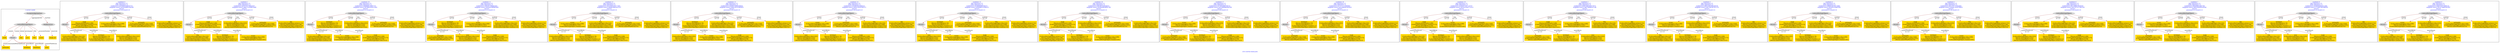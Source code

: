 digraph n0 {
fontcolor="blue"
remincross="true"
label="s24-s-norton-simon.json"
subgraph cluster_0 {
label="1-correct model"
n2[style="filled",color="white",fillcolor="lightgray",label="CulturalHeritageObject1"];
n3[shape="plaintext",style="filled",fillcolor="gold",label="made"];
n4[style="filled",color="white",fillcolor="lightgray",label="Person1"];
n5[shape="plaintext",style="filled",fillcolor="gold",label="dim"];
n6[shape="plaintext",style="filled",fillcolor="gold",label="prov"];
n7[shape="plaintext",style="filled",fillcolor="gold",label="title"];
n8[shape="plaintext",style="filled",fillcolor="gold",label="access"];
n9[shape="plaintext",style="filled",fillcolor="gold",label="nationality"];
n10[shape="plaintext",style="filled",fillcolor="gold",label="birthDate"];
n11[shape="plaintext",style="filled",fillcolor="gold",label="deathDate"];
n12[shape="plaintext",style="filled",fillcolor="gold",label="artist"];
n13[style="filled",color="white",fillcolor="lightgray",label="EuropeanaAggregation1"];
n14[style="filled",color="white",fillcolor="lightgray",label="WebResource1"];
n15[shape="plaintext",style="filled",fillcolor="gold",label="image_url"];
}
subgraph cluster_1 {
label="candidate 0\nlink coherence:1.0\nnode coherence:1.0\nconfidence:0.41976820246050733\nmapping score:0.5923036865344549\ncost:8.0\n-precision:0.38-recall:0.23"
n17[style="filled",color="white",fillcolor="lightgray",label="CulturalHeritageObject1"];
n18[style="filled",color="white",fillcolor="lightgray",label="Person1"];
n19[shape="plaintext",style="filled",fillcolor="gold",label="made\n[Person,dateOfDeath,0.496]\n[CulturalHeritageObject,created,0.273]\n[Person,dateOfBirth,0.218]\n[CulturalHeritageObject,title,0.013]"];
n20[shape="plaintext",style="filled",fillcolor="gold",label="title\n[CulturalHeritageObject,title,0.92]\n[Person,nameOfThePerson,0.066]\n[CulturalHeritageObject,extent,0.013]\n[CulturalHeritageObject,medium,0.0]"];
n21[shape="plaintext",style="filled",fillcolor="gold",label="access\n[CulturalHeritageObject,title,0.998]\n[Person,dateOfBirth,0.001]\n[CulturalHeritageObject,created,0.001]"];
n22[shape="plaintext",style="filled",fillcolor="gold",label="nationality\n[CulturalHeritageObject,title,0.949]\n[CulturalHeritageObject,medium,0.051]\n[Person,nameOfThePerson,0.0]"];
n23[shape="plaintext",style="filled",fillcolor="gold",label="dim\n[CulturalHeritageObject,extent,0.751]\n[Person,nameOfThePerson,0.248]\n[CulturalHeritageObject,medium,0.0]\n[CulturalHeritageObject,title,0.0]"];
n24[shape="plaintext",style="filled",fillcolor="gold",label="birthDate\n[Person,dateOfDeath,0.78]\n[Person,dateOfBirth,0.11]\n[CulturalHeritageObject,created,0.11]\n[CulturalHeritageObject,extent,0.0]"];
n25[shape="plaintext",style="filled",fillcolor="gold",label="prov\n[CulturalHeritageObject,title,0.933]\n[Person,dateOfDeath,0.032]\n[Person,dateOfBirth,0.018]\n[Person,nameOfThePerson,0.016]"];
}
subgraph cluster_2 {
label="candidate 1\nlink coherence:1.0\nnode coherence:1.0\nconfidence:0.4079735739041657\nmapping score:0.5883721436823409\ncost:8.0\n-precision:0.38-recall:0.23"
n27[style="filled",color="white",fillcolor="lightgray",label="CulturalHeritageObject1"];
n28[style="filled",color="white",fillcolor="lightgray",label="Person1"];
n29[shape="plaintext",style="filled",fillcolor="gold",label="made\n[Person,dateOfDeath,0.496]\n[CulturalHeritageObject,created,0.273]\n[Person,dateOfBirth,0.218]\n[CulturalHeritageObject,title,0.013]"];
n30[shape="plaintext",style="filled",fillcolor="gold",label="title\n[CulturalHeritageObject,title,0.92]\n[Person,nameOfThePerson,0.066]\n[CulturalHeritageObject,extent,0.013]\n[CulturalHeritageObject,medium,0.0]"];
n31[shape="plaintext",style="filled",fillcolor="gold",label="prov\n[CulturalHeritageObject,title,0.933]\n[Person,dateOfDeath,0.032]\n[Person,dateOfBirth,0.018]\n[Person,nameOfThePerson,0.016]"];
n32[shape="plaintext",style="filled",fillcolor="gold",label="nationality\n[CulturalHeritageObject,title,0.949]\n[CulturalHeritageObject,medium,0.051]\n[Person,nameOfThePerson,0.0]"];
n33[shape="plaintext",style="filled",fillcolor="gold",label="dim\n[CulturalHeritageObject,extent,0.751]\n[Person,nameOfThePerson,0.248]\n[CulturalHeritageObject,medium,0.0]\n[CulturalHeritageObject,title,0.0]"];
n34[shape="plaintext",style="filled",fillcolor="gold",label="birthDate\n[Person,dateOfDeath,0.78]\n[Person,dateOfBirth,0.11]\n[CulturalHeritageObject,created,0.11]\n[CulturalHeritageObject,extent,0.0]"];
n35[shape="plaintext",style="filled",fillcolor="gold",label="access\n[CulturalHeritageObject,title,0.998]\n[Person,dateOfBirth,0.001]\n[CulturalHeritageObject,created,0.001]"];
}
subgraph cluster_3 {
label="candidate 10\nlink coherence:1.0\nnode coherence:1.0\nconfidence:0.3440649118997752\nmapping score:0.5670692563475441\ncost:8.0\n-precision:0.25-recall:0.15"
n37[style="filled",color="white",fillcolor="lightgray",label="CulturalHeritageObject1"];
n38[style="filled",color="white",fillcolor="lightgray",label="Person1"];
n39[shape="plaintext",style="filled",fillcolor="gold",label="birthDate\n[Person,dateOfDeath,0.78]\n[Person,dateOfBirth,0.11]\n[CulturalHeritageObject,created,0.11]\n[CulturalHeritageObject,extent,0.0]"];
n40[shape="plaintext",style="filled",fillcolor="gold",label="title\n[CulturalHeritageObject,title,0.92]\n[Person,nameOfThePerson,0.066]\n[CulturalHeritageObject,extent,0.013]\n[CulturalHeritageObject,medium,0.0]"];
n41[shape="plaintext",style="filled",fillcolor="gold",label="prov\n[CulturalHeritageObject,title,0.933]\n[Person,dateOfDeath,0.032]\n[Person,dateOfBirth,0.018]\n[Person,nameOfThePerson,0.016]"];
n42[shape="plaintext",style="filled",fillcolor="gold",label="nationality\n[CulturalHeritageObject,title,0.949]\n[CulturalHeritageObject,medium,0.051]\n[Person,nameOfThePerson,0.0]"];
n43[shape="plaintext",style="filled",fillcolor="gold",label="dim\n[CulturalHeritageObject,extent,0.751]\n[Person,nameOfThePerson,0.248]\n[CulturalHeritageObject,medium,0.0]\n[CulturalHeritageObject,title,0.0]"];
n44[shape="plaintext",style="filled",fillcolor="gold",label="access\n[CulturalHeritageObject,title,0.998]\n[Person,dateOfBirth,0.001]\n[CulturalHeritageObject,created,0.001]"];
n45[shape="plaintext",style="filled",fillcolor="gold",label="made\n[Person,dateOfDeath,0.496]\n[CulturalHeritageObject,created,0.273]\n[Person,dateOfBirth,0.218]\n[CulturalHeritageObject,title,0.013]"];
}
subgraph cluster_4 {
label="candidate 11\nlink coherence:1.0\nnode coherence:1.0\nconfidence:0.3391657398463403\nmapping score:0.5654361989963992\ncost:8.0\n-precision:0.25-recall:0.15"
n47[style="filled",color="white",fillcolor="lightgray",label="CulturalHeritageObject1"];
n48[style="filled",color="white",fillcolor="lightgray",label="Person1"];
n49[shape="plaintext",style="filled",fillcolor="gold",label="birthDate\n[Person,dateOfDeath,0.78]\n[Person,dateOfBirth,0.11]\n[CulturalHeritageObject,created,0.11]\n[CulturalHeritageObject,extent,0.0]"];
n50[shape="plaintext",style="filled",fillcolor="gold",label="nationality\n[CulturalHeritageObject,title,0.949]\n[CulturalHeritageObject,medium,0.051]\n[Person,nameOfThePerson,0.0]"];
n51[shape="plaintext",style="filled",fillcolor="gold",label="access\n[CulturalHeritageObject,title,0.998]\n[Person,dateOfBirth,0.001]\n[CulturalHeritageObject,created,0.001]"];
n52[shape="plaintext",style="filled",fillcolor="gold",label="title\n[CulturalHeritageObject,title,0.92]\n[Person,nameOfThePerson,0.066]\n[CulturalHeritageObject,extent,0.013]\n[CulturalHeritageObject,medium,0.0]"];
n53[shape="plaintext",style="filled",fillcolor="gold",label="dim\n[CulturalHeritageObject,extent,0.751]\n[Person,nameOfThePerson,0.248]\n[CulturalHeritageObject,medium,0.0]\n[CulturalHeritageObject,title,0.0]"];
n54[shape="plaintext",style="filled",fillcolor="gold",label="prov\n[CulturalHeritageObject,title,0.933]\n[Person,dateOfDeath,0.032]\n[Person,dateOfBirth,0.018]\n[Person,nameOfThePerson,0.016]"];
n55[shape="plaintext",style="filled",fillcolor="gold",label="made\n[Person,dateOfDeath,0.496]\n[CulturalHeritageObject,created,0.273]\n[Person,dateOfBirth,0.218]\n[CulturalHeritageObject,title,0.013]"];
}
subgraph cluster_5 {
label="candidate 12\nlink coherence:1.0\nnode coherence:1.0\nconfidence:0.33510303559277493\nmapping score:0.5640819642452107\ncost:8.0\n-precision:0.5-recall:0.31"
n57[style="filled",color="white",fillcolor="lightgray",label="CulturalHeritageObject1"];
n58[style="filled",color="white",fillcolor="lightgray",label="Person1"];
n59[shape="plaintext",style="filled",fillcolor="gold",label="access\n[CulturalHeritageObject,title,0.998]\n[Person,dateOfBirth,0.001]\n[CulturalHeritageObject,created,0.001]"];
n60[shape="plaintext",style="filled",fillcolor="gold",label="prov\n[CulturalHeritageObject,title,0.933]\n[Person,dateOfDeath,0.032]\n[Person,dateOfBirth,0.018]\n[Person,nameOfThePerson,0.016]"];
n61[shape="plaintext",style="filled",fillcolor="gold",label="title\n[CulturalHeritageObject,title,0.92]\n[Person,nameOfThePerson,0.066]\n[CulturalHeritageObject,extent,0.013]\n[CulturalHeritageObject,medium,0.0]"];
n62[shape="plaintext",style="filled",fillcolor="gold",label="nationality\n[CulturalHeritageObject,title,0.949]\n[CulturalHeritageObject,medium,0.051]\n[Person,nameOfThePerson,0.0]"];
n63[shape="plaintext",style="filled",fillcolor="gold",label="dim\n[CulturalHeritageObject,extent,0.751]\n[Person,nameOfThePerson,0.248]\n[CulturalHeritageObject,medium,0.0]\n[CulturalHeritageObject,title,0.0]"];
n64[shape="plaintext",style="filled",fillcolor="gold",label="birthDate\n[Person,dateOfDeath,0.78]\n[Person,dateOfBirth,0.11]\n[CulturalHeritageObject,created,0.11]\n[CulturalHeritageObject,extent,0.0]"];
n65[shape="plaintext",style="filled",fillcolor="gold",label="made\n[Person,dateOfDeath,0.496]\n[CulturalHeritageObject,created,0.273]\n[Person,dateOfBirth,0.218]\n[CulturalHeritageObject,title,0.013]"];
}
subgraph cluster_6 {
label="candidate 13\nlink coherence:1.0\nnode coherence:1.0\nconfidence:0.33509273990289834\nmapping score:0.5640785323485852\ncost:8.0\n-precision:0.38-recall:0.23"
n67[style="filled",color="white",fillcolor="lightgray",label="CulturalHeritageObject1"];
n68[style="filled",color="white",fillcolor="lightgray",label="Person1"];
n69[shape="plaintext",style="filled",fillcolor="gold",label="birthDate\n[Person,dateOfDeath,0.78]\n[Person,dateOfBirth,0.11]\n[CulturalHeritageObject,created,0.11]\n[CulturalHeritageObject,extent,0.0]"];
n70[shape="plaintext",style="filled",fillcolor="gold",label="prov\n[CulturalHeritageObject,title,0.933]\n[Person,dateOfDeath,0.032]\n[Person,dateOfBirth,0.018]\n[Person,nameOfThePerson,0.016]"];
n71[shape="plaintext",style="filled",fillcolor="gold",label="title\n[CulturalHeritageObject,title,0.92]\n[Person,nameOfThePerson,0.066]\n[CulturalHeritageObject,extent,0.013]\n[CulturalHeritageObject,medium,0.0]"];
n72[shape="plaintext",style="filled",fillcolor="gold",label="nationality\n[CulturalHeritageObject,title,0.949]\n[CulturalHeritageObject,medium,0.051]\n[Person,nameOfThePerson,0.0]"];
n73[shape="plaintext",style="filled",fillcolor="gold",label="dim\n[CulturalHeritageObject,extent,0.751]\n[Person,nameOfThePerson,0.248]\n[CulturalHeritageObject,medium,0.0]\n[CulturalHeritageObject,title,0.0]"];
n74[shape="plaintext",style="filled",fillcolor="gold",label="access\n[CulturalHeritageObject,title,0.998]\n[Person,dateOfBirth,0.001]\n[CulturalHeritageObject,created,0.001]"];
n75[shape="plaintext",style="filled",fillcolor="gold",label="made\n[Person,dateOfDeath,0.496]\n[CulturalHeritageObject,created,0.273]\n[Person,dateOfBirth,0.218]\n[CulturalHeritageObject,title,0.013]"];
}
subgraph cluster_7 {
label="candidate 14\nlink coherence:1.0\nnode coherence:1.0\nconfidence:0.3318933055668141\nmapping score:0.5630120542365571\ncost:8.0\n-precision:0.38-recall:0.23"
n77[style="filled",color="white",fillcolor="lightgray",label="CulturalHeritageObject1"];
n78[style="filled",color="white",fillcolor="lightgray",label="Person1"];
n79[shape="plaintext",style="filled",fillcolor="gold",label="access\n[CulturalHeritageObject,title,0.998]\n[Person,dateOfBirth,0.001]\n[CulturalHeritageObject,created,0.001]"];
n80[shape="plaintext",style="filled",fillcolor="gold",label="prov\n[CulturalHeritageObject,title,0.933]\n[Person,dateOfDeath,0.032]\n[Person,dateOfBirth,0.018]\n[Person,nameOfThePerson,0.016]"];
n81[shape="plaintext",style="filled",fillcolor="gold",label="nationality\n[CulturalHeritageObject,title,0.949]\n[CulturalHeritageObject,medium,0.051]\n[Person,nameOfThePerson,0.0]"];
n82[shape="plaintext",style="filled",fillcolor="gold",label="title\n[CulturalHeritageObject,title,0.92]\n[Person,nameOfThePerson,0.066]\n[CulturalHeritageObject,extent,0.013]\n[CulturalHeritageObject,medium,0.0]"];
n83[shape="plaintext",style="filled",fillcolor="gold",label="dim\n[CulturalHeritageObject,extent,0.751]\n[Person,nameOfThePerson,0.248]\n[CulturalHeritageObject,medium,0.0]\n[CulturalHeritageObject,title,0.0]"];
n84[shape="plaintext",style="filled",fillcolor="gold",label="birthDate\n[Person,dateOfDeath,0.78]\n[Person,dateOfBirth,0.11]\n[CulturalHeritageObject,created,0.11]\n[CulturalHeritageObject,extent,0.0]"];
n85[shape="plaintext",style="filled",fillcolor="gold",label="made\n[Person,dateOfDeath,0.496]\n[CulturalHeritageObject,created,0.273]\n[Person,dateOfBirth,0.218]\n[CulturalHeritageObject,title,0.013]"];
}
subgraph cluster_8 {
label="candidate 15\nlink coherence:1.0\nnode coherence:1.0\nconfidence:0.3318830098769375\nmapping score:0.5630086223399315\ncost:8.0\n-precision:0.25-recall:0.15"
n87[style="filled",color="white",fillcolor="lightgray",label="CulturalHeritageObject1"];
n88[style="filled",color="white",fillcolor="lightgray",label="Person1"];
n89[shape="plaintext",style="filled",fillcolor="gold",label="birthDate\n[Person,dateOfDeath,0.78]\n[Person,dateOfBirth,0.11]\n[CulturalHeritageObject,created,0.11]\n[CulturalHeritageObject,extent,0.0]"];
n90[shape="plaintext",style="filled",fillcolor="gold",label="prov\n[CulturalHeritageObject,title,0.933]\n[Person,dateOfDeath,0.032]\n[Person,dateOfBirth,0.018]\n[Person,nameOfThePerson,0.016]"];
n91[shape="plaintext",style="filled",fillcolor="gold",label="nationality\n[CulturalHeritageObject,title,0.949]\n[CulturalHeritageObject,medium,0.051]\n[Person,nameOfThePerson,0.0]"];
n92[shape="plaintext",style="filled",fillcolor="gold",label="title\n[CulturalHeritageObject,title,0.92]\n[Person,nameOfThePerson,0.066]\n[CulturalHeritageObject,extent,0.013]\n[CulturalHeritageObject,medium,0.0]"];
n93[shape="plaintext",style="filled",fillcolor="gold",label="dim\n[CulturalHeritageObject,extent,0.751]\n[Person,nameOfThePerson,0.248]\n[CulturalHeritageObject,medium,0.0]\n[CulturalHeritageObject,title,0.0]"];
n94[shape="plaintext",style="filled",fillcolor="gold",label="access\n[CulturalHeritageObject,title,0.998]\n[Person,dateOfBirth,0.001]\n[CulturalHeritageObject,created,0.001]"];
n95[shape="plaintext",style="filled",fillcolor="gold",label="made\n[Person,dateOfDeath,0.496]\n[CulturalHeritageObject,created,0.273]\n[Person,dateOfBirth,0.218]\n[CulturalHeritageObject,title,0.013]"];
}
subgraph cluster_9 {
label="candidate 16\nlink coherence:1.0\nnode coherence:1.0\nconfidence:0.3285387342858674\nmapping score:0.5618938638095748\ncost:8.0\n-precision:0.25-recall:0.15"
n97[style="filled",color="white",fillcolor="lightgray",label="CulturalHeritageObject1"];
n98[style="filled",color="white",fillcolor="lightgray",label="Person1"];
n99[shape="plaintext",style="filled",fillcolor="gold",label="made\n[Person,dateOfDeath,0.496]\n[CulturalHeritageObject,created,0.273]\n[Person,dateOfBirth,0.218]\n[CulturalHeritageObject,title,0.013]"];
n100[shape="plaintext",style="filled",fillcolor="gold",label="dim\n[CulturalHeritageObject,extent,0.751]\n[Person,nameOfThePerson,0.248]\n[CulturalHeritageObject,medium,0.0]\n[CulturalHeritageObject,title,0.0]"];
n101[shape="plaintext",style="filled",fillcolor="gold",label="prov\n[CulturalHeritageObject,title,0.933]\n[Person,dateOfDeath,0.032]\n[Person,dateOfBirth,0.018]\n[Person,nameOfThePerson,0.016]"];
n102[shape="plaintext",style="filled",fillcolor="gold",label="nationality\n[CulturalHeritageObject,title,0.949]\n[CulturalHeritageObject,medium,0.051]\n[Person,nameOfThePerson,0.0]"];
n103[shape="plaintext",style="filled",fillcolor="gold",label="title\n[CulturalHeritageObject,title,0.92]\n[Person,nameOfThePerson,0.066]\n[CulturalHeritageObject,extent,0.013]\n[CulturalHeritageObject,medium,0.0]"];
n104[shape="plaintext",style="filled",fillcolor="gold",label="birthDate\n[Person,dateOfDeath,0.78]\n[Person,dateOfBirth,0.11]\n[CulturalHeritageObject,created,0.11]\n[CulturalHeritageObject,extent,0.0]"];
n105[shape="plaintext",style="filled",fillcolor="gold",label="access\n[CulturalHeritageObject,title,0.998]\n[Person,dateOfBirth,0.001]\n[CulturalHeritageObject,created,0.001]"];
}
subgraph cluster_10 {
label="candidate 17\nlink coherence:1.0\nnode coherence:1.0\nconfidence:0.3273814069798752\nmapping score:0.5615080880409108\ncost:8.0\n-precision:0.38-recall:0.23"
n107[style="filled",color="white",fillcolor="lightgray",label="CulturalHeritageObject1"];
n108[style="filled",color="white",fillcolor="lightgray",label="Person1"];
n109[shape="plaintext",style="filled",fillcolor="gold",label="access\n[CulturalHeritageObject,title,0.998]\n[Person,dateOfBirth,0.001]\n[CulturalHeritageObject,created,0.001]"];
n110[shape="plaintext",style="filled",fillcolor="gold",label="nationality\n[CulturalHeritageObject,title,0.949]\n[CulturalHeritageObject,medium,0.051]\n[Person,nameOfThePerson,0.0]"];
n111[shape="plaintext",style="filled",fillcolor="gold",label="prov\n[CulturalHeritageObject,title,0.933]\n[Person,dateOfDeath,0.032]\n[Person,dateOfBirth,0.018]\n[Person,nameOfThePerson,0.016]"];
n112[shape="plaintext",style="filled",fillcolor="gold",label="title\n[CulturalHeritageObject,title,0.92]\n[Person,nameOfThePerson,0.066]\n[CulturalHeritageObject,extent,0.013]\n[CulturalHeritageObject,medium,0.0]"];
n113[shape="plaintext",style="filled",fillcolor="gold",label="dim\n[CulturalHeritageObject,extent,0.751]\n[Person,nameOfThePerson,0.248]\n[CulturalHeritageObject,medium,0.0]\n[CulturalHeritageObject,title,0.0]"];
n114[shape="plaintext",style="filled",fillcolor="gold",label="birthDate\n[Person,dateOfDeath,0.78]\n[Person,dateOfBirth,0.11]\n[CulturalHeritageObject,created,0.11]\n[CulturalHeritageObject,extent,0.0]"];
n115[shape="plaintext",style="filled",fillcolor="gold",label="made\n[Person,dateOfDeath,0.496]\n[CulturalHeritageObject,created,0.273]\n[Person,dateOfBirth,0.218]\n[CulturalHeritageObject,title,0.013]"];
}
subgraph cluster_11 {
label="candidate 18\nlink coherence:1.0\nnode coherence:1.0\nconfidence:0.3273711112899987\nmapping score:0.5615046561442852\ncost:8.0\n-precision:0.25-recall:0.15"
n117[style="filled",color="white",fillcolor="lightgray",label="CulturalHeritageObject1"];
n118[style="filled",color="white",fillcolor="lightgray",label="Person1"];
n119[shape="plaintext",style="filled",fillcolor="gold",label="birthDate\n[Person,dateOfDeath,0.78]\n[Person,dateOfBirth,0.11]\n[CulturalHeritageObject,created,0.11]\n[CulturalHeritageObject,extent,0.0]"];
n120[shape="plaintext",style="filled",fillcolor="gold",label="nationality\n[CulturalHeritageObject,title,0.949]\n[CulturalHeritageObject,medium,0.051]\n[Person,nameOfThePerson,0.0]"];
n121[shape="plaintext",style="filled",fillcolor="gold",label="prov\n[CulturalHeritageObject,title,0.933]\n[Person,dateOfDeath,0.032]\n[Person,dateOfBirth,0.018]\n[Person,nameOfThePerson,0.016]"];
n122[shape="plaintext",style="filled",fillcolor="gold",label="title\n[CulturalHeritageObject,title,0.92]\n[Person,nameOfThePerson,0.066]\n[CulturalHeritageObject,extent,0.013]\n[CulturalHeritageObject,medium,0.0]"];
n123[shape="plaintext",style="filled",fillcolor="gold",label="dim\n[CulturalHeritageObject,extent,0.751]\n[Person,nameOfThePerson,0.248]\n[CulturalHeritageObject,medium,0.0]\n[CulturalHeritageObject,title,0.0]"];
n124[shape="plaintext",style="filled",fillcolor="gold",label="access\n[CulturalHeritageObject,title,0.998]\n[Person,dateOfBirth,0.001]\n[CulturalHeritageObject,created,0.001]"];
n125[shape="plaintext",style="filled",fillcolor="gold",label="made\n[Person,dateOfDeath,0.496]\n[CulturalHeritageObject,created,0.273]\n[Person,dateOfBirth,0.218]\n[CulturalHeritageObject,title,0.013]"];
}
subgraph cluster_12 {
label="candidate 19\nlink coherence:1.0\nnode coherence:1.0\nconfidence:0.32595672597119707\nmapping score:0.5610331943713515\ncost:8.0\n-precision:0.5-recall:0.31"
n127[style="filled",color="white",fillcolor="lightgray",label="CulturalHeritageObject1"];
n128[style="filled",color="white",fillcolor="lightgray",label="Person1"];
n129[shape="plaintext",style="filled",fillcolor="gold",label="made\n[Person,dateOfDeath,0.496]\n[CulturalHeritageObject,created,0.273]\n[Person,dateOfBirth,0.218]\n[CulturalHeritageObject,title,0.013]"];
n130[shape="plaintext",style="filled",fillcolor="gold",label="title\n[CulturalHeritageObject,title,0.92]\n[Person,nameOfThePerson,0.066]\n[CulturalHeritageObject,extent,0.013]\n[CulturalHeritageObject,medium,0.0]"];
n131[shape="plaintext",style="filled",fillcolor="gold",label="access\n[CulturalHeritageObject,title,0.998]\n[Person,dateOfBirth,0.001]\n[CulturalHeritageObject,created,0.001]"];
n132[shape="plaintext",style="filled",fillcolor="gold",label="nationality\n[CulturalHeritageObject,title,0.949]\n[CulturalHeritageObject,medium,0.051]\n[Person,nameOfThePerson,0.0]"];
n133[shape="plaintext",style="filled",fillcolor="gold",label="dim\n[CulturalHeritageObject,extent,0.751]\n[Person,nameOfThePerson,0.248]\n[CulturalHeritageObject,medium,0.0]\n[CulturalHeritageObject,title,0.0]"];
n134[shape="plaintext",style="filled",fillcolor="gold",label="birthDate\n[Person,dateOfDeath,0.78]\n[Person,dateOfBirth,0.11]\n[CulturalHeritageObject,created,0.11]\n[CulturalHeritageObject,extent,0.0]"];
n135[shape="plaintext",style="filled",fillcolor="gold",label="prov\n[CulturalHeritageObject,title,0.933]\n[Person,dateOfDeath,0.032]\n[Person,dateOfBirth,0.018]\n[Person,nameOfThePerson,0.016]"];
}
subgraph cluster_13 {
label="candidate 2\nlink coherence:1.0\nnode coherence:1.0\nconfidence:0.40307440185073073\nmapping score:0.586739086331196\ncost:8.0\n-precision:0.38-recall:0.23"
n137[style="filled",color="white",fillcolor="lightgray",label="CulturalHeritageObject1"];
n138[style="filled",color="white",fillcolor="lightgray",label="Person1"];
n139[shape="plaintext",style="filled",fillcolor="gold",label="made\n[Person,dateOfDeath,0.496]\n[CulturalHeritageObject,created,0.273]\n[Person,dateOfBirth,0.218]\n[CulturalHeritageObject,title,0.013]"];
n140[shape="plaintext",style="filled",fillcolor="gold",label="nationality\n[CulturalHeritageObject,title,0.949]\n[CulturalHeritageObject,medium,0.051]\n[Person,nameOfThePerson,0.0]"];
n141[shape="plaintext",style="filled",fillcolor="gold",label="access\n[CulturalHeritageObject,title,0.998]\n[Person,dateOfBirth,0.001]\n[CulturalHeritageObject,created,0.001]"];
n142[shape="plaintext",style="filled",fillcolor="gold",label="title\n[CulturalHeritageObject,title,0.92]\n[Person,nameOfThePerson,0.066]\n[CulturalHeritageObject,extent,0.013]\n[CulturalHeritageObject,medium,0.0]"];
n143[shape="plaintext",style="filled",fillcolor="gold",label="dim\n[CulturalHeritageObject,extent,0.751]\n[Person,nameOfThePerson,0.248]\n[CulturalHeritageObject,medium,0.0]\n[CulturalHeritageObject,title,0.0]"];
n144[shape="plaintext",style="filled",fillcolor="gold",label="birthDate\n[Person,dateOfDeath,0.78]\n[Person,dateOfBirth,0.11]\n[CulturalHeritageObject,created,0.11]\n[CulturalHeritageObject,extent,0.0]"];
n145[shape="plaintext",style="filled",fillcolor="gold",label="prov\n[CulturalHeritageObject,title,0.933]\n[Person,dateOfDeath,0.032]\n[Person,dateOfBirth,0.018]\n[Person,nameOfThePerson,0.016]"];
}
subgraph cluster_14 {
label="candidate 3\nlink coherence:1.0\nnode coherence:1.0\nconfidence:0.40013185309248256\nmapping score:0.5857582367451132\ncost:8.0\n-precision:0.25-recall:0.15"
n147[style="filled",color="white",fillcolor="lightgray",label="CulturalHeritageObject1"];
n148[style="filled",color="white",fillcolor="lightgray",label="Person1"];
n149[shape="plaintext",style="filled",fillcolor="gold",label="access\n[CulturalHeritageObject,title,0.998]\n[Person,dateOfBirth,0.001]\n[CulturalHeritageObject,created,0.001]"];
n150[shape="plaintext",style="filled",fillcolor="gold",label="title\n[CulturalHeritageObject,title,0.92]\n[Person,nameOfThePerson,0.066]\n[CulturalHeritageObject,extent,0.013]\n[CulturalHeritageObject,medium,0.0]"];
n151[shape="plaintext",style="filled",fillcolor="gold",label="prov\n[CulturalHeritageObject,title,0.933]\n[Person,dateOfDeath,0.032]\n[Person,dateOfBirth,0.018]\n[Person,nameOfThePerson,0.016]"];
n152[shape="plaintext",style="filled",fillcolor="gold",label="nationality\n[CulturalHeritageObject,title,0.949]\n[CulturalHeritageObject,medium,0.051]\n[Person,nameOfThePerson,0.0]"];
n153[shape="plaintext",style="filled",fillcolor="gold",label="dim\n[CulturalHeritageObject,extent,0.751]\n[Person,nameOfThePerson,0.248]\n[CulturalHeritageObject,medium,0.0]\n[CulturalHeritageObject,title,0.0]"];
n154[shape="plaintext",style="filled",fillcolor="gold",label="birthDate\n[Person,dateOfDeath,0.78]\n[Person,dateOfBirth,0.11]\n[CulturalHeritageObject,created,0.11]\n[CulturalHeritageObject,extent,0.0]"];
n155[shape="plaintext",style="filled",fillcolor="gold",label="made\n[Person,dateOfDeath,0.496]\n[CulturalHeritageObject,created,0.273]\n[Person,dateOfBirth,0.218]\n[CulturalHeritageObject,title,0.013]"];
}
subgraph cluster_15 {
label="candidate 4\nlink coherence:1.0\nnode coherence:1.0\nconfidence:0.3990014019072888\nmapping score:0.585381419683382\ncost:8.0\n-precision:0.5-recall:0.31"
n157[style="filled",color="white",fillcolor="lightgray",label="CulturalHeritageObject1"];
n158[style="filled",color="white",fillcolor="lightgray",label="Person1"];
n159[shape="plaintext",style="filled",fillcolor="gold",label="prov\n[CulturalHeritageObject,title,0.933]\n[Person,dateOfDeath,0.032]\n[Person,dateOfBirth,0.018]\n[Person,nameOfThePerson,0.016]"];
n160[shape="plaintext",style="filled",fillcolor="gold",label="made\n[Person,dateOfDeath,0.496]\n[CulturalHeritageObject,created,0.273]\n[Person,dateOfBirth,0.218]\n[CulturalHeritageObject,title,0.013]"];
n161[shape="plaintext",style="filled",fillcolor="gold",label="title\n[CulturalHeritageObject,title,0.92]\n[Person,nameOfThePerson,0.066]\n[CulturalHeritageObject,extent,0.013]\n[CulturalHeritageObject,medium,0.0]"];
n162[shape="plaintext",style="filled",fillcolor="gold",label="nationality\n[CulturalHeritageObject,title,0.949]\n[CulturalHeritageObject,medium,0.051]\n[Person,nameOfThePerson,0.0]"];
n163[shape="plaintext",style="filled",fillcolor="gold",label="dim\n[CulturalHeritageObject,extent,0.751]\n[Person,nameOfThePerson,0.248]\n[CulturalHeritageObject,medium,0.0]\n[CulturalHeritageObject,title,0.0]"];
n164[shape="plaintext",style="filled",fillcolor="gold",label="birthDate\n[Person,dateOfDeath,0.78]\n[Person,dateOfBirth,0.11]\n[CulturalHeritageObject,created,0.11]\n[CulturalHeritageObject,extent,0.0]"];
n165[shape="plaintext",style="filled",fillcolor="gold",label="access\n[CulturalHeritageObject,title,0.998]\n[Person,dateOfBirth,0.001]\n[CulturalHeritageObject,created,0.001]"];
}
subgraph cluster_16 {
label="candidate 5\nlink coherence:1.0\nnode coherence:1.0\nconfidence:0.3912797732943892\nmapping score:0.5828075434790821\ncost:8.0\n-precision:0.38-recall:0.23"
n167[style="filled",color="white",fillcolor="lightgray",label="CulturalHeritageObject1"];
n168[style="filled",color="white",fillcolor="lightgray",label="Person1"];
n169[shape="plaintext",style="filled",fillcolor="gold",label="made\n[Person,dateOfDeath,0.496]\n[CulturalHeritageObject,created,0.273]\n[Person,dateOfBirth,0.218]\n[CulturalHeritageObject,title,0.013]"];
n170[shape="plaintext",style="filled",fillcolor="gold",label="nationality\n[CulturalHeritageObject,title,0.949]\n[CulturalHeritageObject,medium,0.051]\n[Person,nameOfThePerson,0.0]"];
n171[shape="plaintext",style="filled",fillcolor="gold",label="prov\n[CulturalHeritageObject,title,0.933]\n[Person,dateOfDeath,0.032]\n[Person,dateOfBirth,0.018]\n[Person,nameOfThePerson,0.016]"];
n172[shape="plaintext",style="filled",fillcolor="gold",label="title\n[CulturalHeritageObject,title,0.92]\n[Person,nameOfThePerson,0.066]\n[CulturalHeritageObject,extent,0.013]\n[CulturalHeritageObject,medium,0.0]"];
n173[shape="plaintext",style="filled",fillcolor="gold",label="dim\n[CulturalHeritageObject,extent,0.751]\n[Person,nameOfThePerson,0.248]\n[CulturalHeritageObject,medium,0.0]\n[CulturalHeritageObject,title,0.0]"];
n174[shape="plaintext",style="filled",fillcolor="gold",label="birthDate\n[Person,dateOfDeath,0.78]\n[Person,dateOfBirth,0.11]\n[CulturalHeritageObject,created,0.11]\n[CulturalHeritageObject,extent,0.0]"];
n175[shape="plaintext",style="filled",fillcolor="gold",label="access\n[CulturalHeritageObject,title,0.998]\n[Person,dateOfBirth,0.001]\n[CulturalHeritageObject,created,0.001]"];
}
subgraph cluster_17 {
label="candidate 6\nlink coherence:1.0\nnode coherence:1.0\nconfidence:0.3911596810956056\nmapping score:0.5827675127461543\ncost:8.0\n-precision:0.38-recall:0.23"
n177[style="filled",color="white",fillcolor="lightgray",label="CulturalHeritageObject1"];
n178[style="filled",color="white",fillcolor="lightgray",label="Person1"];
n179[shape="plaintext",style="filled",fillcolor="gold",label="access\n[CulturalHeritageObject,title,0.998]\n[Person,dateOfBirth,0.001]\n[CulturalHeritageObject,created,0.001]"];
n180[shape="plaintext",style="filled",fillcolor="gold",label="prov\n[CulturalHeritageObject,title,0.933]\n[Person,dateOfDeath,0.032]\n[Person,dateOfBirth,0.018]\n[Person,nameOfThePerson,0.016]"];
n181[shape="plaintext",style="filled",fillcolor="gold",label="title\n[CulturalHeritageObject,title,0.92]\n[Person,nameOfThePerson,0.066]\n[CulturalHeritageObject,extent,0.013]\n[CulturalHeritageObject,medium,0.0]"];
n182[shape="plaintext",style="filled",fillcolor="gold",label="nationality\n[CulturalHeritageObject,title,0.949]\n[CulturalHeritageObject,medium,0.051]\n[Person,nameOfThePerson,0.0]"];
n183[shape="plaintext",style="filled",fillcolor="gold",label="dim\n[CulturalHeritageObject,extent,0.751]\n[Person,nameOfThePerson,0.248]\n[CulturalHeritageObject,medium,0.0]\n[CulturalHeritageObject,title,0.0]"];
n184[shape="plaintext",style="filled",fillcolor="gold",label="birthDate\n[Person,dateOfDeath,0.78]\n[Person,dateOfBirth,0.11]\n[CulturalHeritageObject,created,0.11]\n[CulturalHeritageObject,extent,0.0]"];
n185[shape="plaintext",style="filled",fillcolor="gold",label="made\n[Person,dateOfDeath,0.496]\n[CulturalHeritageObject,created,0.273]\n[Person,dateOfBirth,0.218]\n[CulturalHeritageObject,title,0.013]"];
}
subgraph cluster_18 {
label="candidate 7\nlink coherence:1.0\nnode coherence:1.0\nconfidence:0.383438052482706\nmapping score:0.5801936365418544\ncost:8.0\n-precision:0.25-recall:0.15"
n187[style="filled",color="white",fillcolor="lightgray",label="CulturalHeritageObject1"];
n188[style="filled",color="white",fillcolor="lightgray",label="Person1"];
n189[shape="plaintext",style="filled",fillcolor="gold",label="access\n[CulturalHeritageObject,title,0.998]\n[Person,dateOfBirth,0.001]\n[CulturalHeritageObject,created,0.001]"];
n190[shape="plaintext",style="filled",fillcolor="gold",label="nationality\n[CulturalHeritageObject,title,0.949]\n[CulturalHeritageObject,medium,0.051]\n[Person,nameOfThePerson,0.0]"];
n191[shape="plaintext",style="filled",fillcolor="gold",label="prov\n[CulturalHeritageObject,title,0.933]\n[Person,dateOfDeath,0.032]\n[Person,dateOfBirth,0.018]\n[Person,nameOfThePerson,0.016]"];
n192[shape="plaintext",style="filled",fillcolor="gold",label="title\n[CulturalHeritageObject,title,0.92]\n[Person,nameOfThePerson,0.066]\n[CulturalHeritageObject,extent,0.013]\n[CulturalHeritageObject,medium,0.0]"];
n193[shape="plaintext",style="filled",fillcolor="gold",label="dim\n[CulturalHeritageObject,extent,0.751]\n[Person,nameOfThePerson,0.248]\n[CulturalHeritageObject,medium,0.0]\n[CulturalHeritageObject,title,0.0]"];
n194[shape="plaintext",style="filled",fillcolor="gold",label="birthDate\n[Person,dateOfDeath,0.78]\n[Person,dateOfBirth,0.11]\n[CulturalHeritageObject,created,0.11]\n[CulturalHeritageObject,extent,0.0]"];
n195[shape="plaintext",style="filled",fillcolor="gold",label="made\n[Person,dateOfDeath,0.496]\n[CulturalHeritageObject,created,0.273]\n[Person,dateOfBirth,0.218]\n[CulturalHeritageObject,title,0.013]"];
}
subgraph cluster_19 {
label="candidate 8\nlink coherence:1.0\nnode coherence:1.0\nconfidence:0.35585954045611684\nmapping score:0.5710007991996581\ncost:8.0\n-precision:0.25-recall:0.15"
n197[style="filled",color="white",fillcolor="lightgray",label="CulturalHeritageObject1"];
n198[style="filled",color="white",fillcolor="lightgray",label="Person1"];
n199[shape="plaintext",style="filled",fillcolor="gold",label="birthDate\n[Person,dateOfDeath,0.78]\n[Person,dateOfBirth,0.11]\n[CulturalHeritageObject,created,0.11]\n[CulturalHeritageObject,extent,0.0]"];
n200[shape="plaintext",style="filled",fillcolor="gold",label="title\n[CulturalHeritageObject,title,0.92]\n[Person,nameOfThePerson,0.066]\n[CulturalHeritageObject,extent,0.013]\n[CulturalHeritageObject,medium,0.0]"];
n201[shape="plaintext",style="filled",fillcolor="gold",label="access\n[CulturalHeritageObject,title,0.998]\n[Person,dateOfBirth,0.001]\n[CulturalHeritageObject,created,0.001]"];
n202[shape="plaintext",style="filled",fillcolor="gold",label="nationality\n[CulturalHeritageObject,title,0.949]\n[CulturalHeritageObject,medium,0.051]\n[Person,nameOfThePerson,0.0]"];
n203[shape="plaintext",style="filled",fillcolor="gold",label="dim\n[CulturalHeritageObject,extent,0.751]\n[Person,nameOfThePerson,0.248]\n[CulturalHeritageObject,medium,0.0]\n[CulturalHeritageObject,title,0.0]"];
n204[shape="plaintext",style="filled",fillcolor="gold",label="prov\n[CulturalHeritageObject,title,0.933]\n[Person,dateOfDeath,0.032]\n[Person,dateOfBirth,0.018]\n[Person,nameOfThePerson,0.016]"];
n205[shape="plaintext",style="filled",fillcolor="gold",label="made\n[Person,dateOfDeath,0.496]\n[CulturalHeritageObject,created,0.273]\n[Person,dateOfBirth,0.218]\n[CulturalHeritageObject,title,0.013]"];
}
subgraph cluster_20 {
label="candidate 9\nlink coherence:1.0\nnode coherence:1.0\nconfidence:0.3440752075896518\nmapping score:0.5670726882441697\ncost:8.0\n-precision:0.38-recall:0.23"
n207[style="filled",color="white",fillcolor="lightgray",label="CulturalHeritageObject1"];
n208[style="filled",color="white",fillcolor="lightgray",label="Person1"];
n209[shape="plaintext",style="filled",fillcolor="gold",label="access\n[CulturalHeritageObject,title,0.998]\n[Person,dateOfBirth,0.001]\n[CulturalHeritageObject,created,0.001]"];
n210[shape="plaintext",style="filled",fillcolor="gold",label="title\n[CulturalHeritageObject,title,0.92]\n[Person,nameOfThePerson,0.066]\n[CulturalHeritageObject,extent,0.013]\n[CulturalHeritageObject,medium,0.0]"];
n211[shape="plaintext",style="filled",fillcolor="gold",label="prov\n[CulturalHeritageObject,title,0.933]\n[Person,dateOfDeath,0.032]\n[Person,dateOfBirth,0.018]\n[Person,nameOfThePerson,0.016]"];
n212[shape="plaintext",style="filled",fillcolor="gold",label="nationality\n[CulturalHeritageObject,title,0.949]\n[CulturalHeritageObject,medium,0.051]\n[Person,nameOfThePerson,0.0]"];
n213[shape="plaintext",style="filled",fillcolor="gold",label="dim\n[CulturalHeritageObject,extent,0.751]\n[Person,nameOfThePerson,0.248]\n[CulturalHeritageObject,medium,0.0]\n[CulturalHeritageObject,title,0.0]"];
n214[shape="plaintext",style="filled",fillcolor="gold",label="birthDate\n[Person,dateOfDeath,0.78]\n[Person,dateOfBirth,0.11]\n[CulturalHeritageObject,created,0.11]\n[CulturalHeritageObject,extent,0.0]"];
n215[shape="plaintext",style="filled",fillcolor="gold",label="made\n[Person,dateOfDeath,0.496]\n[CulturalHeritageObject,created,0.273]\n[Person,dateOfBirth,0.218]\n[CulturalHeritageObject,title,0.013]"];
}
n2 -> n3[color="brown",fontcolor="black",label="created"]
n2 -> n4[color="brown",fontcolor="black",label="creator"]
n2 -> n5[color="brown",fontcolor="black",label="extent"]
n2 -> n6[color="brown",fontcolor="black",label="provenance"]
n2 -> n7[color="brown",fontcolor="black",label="title"]
n2 -> n8[color="brown",fontcolor="black",label="accessionNumber"]
n4 -> n9[color="brown",fontcolor="black",label="countryAssociatedWithThePerson"]
n4 -> n10[color="brown",fontcolor="black",label="dateOfBirth"]
n4 -> n11[color="brown",fontcolor="black",label="dateOfDeath"]
n4 -> n12[color="brown",fontcolor="black",label="nameOfThePerson"]
n13 -> n2[color="brown",fontcolor="black",label="aggregatedCHO"]
n13 -> n14[color="brown",fontcolor="black",label="hasView"]
n14 -> n15[color="brown",fontcolor="black",label="classLink"]
n17 -> n18[color="brown",fontcolor="black",label="creator\nw=1.0"]
n17 -> n19[color="brown",fontcolor="black",label="created\nw=1.0"]
n18 -> n20[color="brown",fontcolor="black",label="nameOfThePerson\nw=1.0"]
n17 -> n21[color="brown",fontcolor="black",label="title\nw=1.0"]
n17 -> n22[color="brown",fontcolor="black",label="medium\nw=1.0"]
n17 -> n23[color="brown",fontcolor="black",label="extent\nw=1.0"]
n18 -> n24[color="brown",fontcolor="black",label="dateOfDeath\nw=1.0"]
n18 -> n25[color="brown",fontcolor="black",label="dateOfBirth\nw=1.0"]
n27 -> n28[color="brown",fontcolor="black",label="creator\nw=1.0"]
n27 -> n29[color="brown",fontcolor="black",label="created\nw=1.0"]
n28 -> n30[color="brown",fontcolor="black",label="nameOfThePerson\nw=1.0"]
n27 -> n31[color="brown",fontcolor="black",label="title\nw=1.0"]
n27 -> n32[color="brown",fontcolor="black",label="medium\nw=1.0"]
n27 -> n33[color="brown",fontcolor="black",label="extent\nw=1.0"]
n28 -> n34[color="brown",fontcolor="black",label="dateOfDeath\nw=1.0"]
n28 -> n35[color="brown",fontcolor="black",label="dateOfBirth\nw=1.0"]
n37 -> n38[color="brown",fontcolor="black",label="creator\nw=1.0"]
n37 -> n39[color="brown",fontcolor="black",label="created\nw=1.0"]
n38 -> n40[color="brown",fontcolor="black",label="nameOfThePerson\nw=1.0"]
n37 -> n41[color="brown",fontcolor="black",label="title\nw=1.0"]
n37 -> n42[color="brown",fontcolor="black",label="medium\nw=1.0"]
n37 -> n43[color="brown",fontcolor="black",label="extent\nw=1.0"]
n38 -> n44[color="brown",fontcolor="black",label="dateOfBirth\nw=1.0"]
n38 -> n45[color="brown",fontcolor="black",label="dateOfDeath\nw=1.0"]
n47 -> n48[color="brown",fontcolor="black",label="creator\nw=1.0"]
n47 -> n49[color="brown",fontcolor="black",label="created\nw=1.0"]
n48 -> n50[color="brown",fontcolor="black",label="nameOfThePerson\nw=1.0"]
n47 -> n51[color="brown",fontcolor="black",label="title\nw=1.0"]
n47 -> n52[color="brown",fontcolor="black",label="medium\nw=1.0"]
n47 -> n53[color="brown",fontcolor="black",label="extent\nw=1.0"]
n48 -> n54[color="brown",fontcolor="black",label="dateOfBirth\nw=1.0"]
n48 -> n55[color="brown",fontcolor="black",label="dateOfDeath\nw=1.0"]
n57 -> n58[color="brown",fontcolor="black",label="creator\nw=1.0"]
n57 -> n59[color="brown",fontcolor="black",label="created\nw=1.0"]
n58 -> n60[color="brown",fontcolor="black",label="nameOfThePerson\nw=1.0"]
n57 -> n61[color="brown",fontcolor="black",label="title\nw=1.0"]
n57 -> n62[color="brown",fontcolor="black",label="medium\nw=1.0"]
n57 -> n63[color="brown",fontcolor="black",label="extent\nw=1.0"]
n58 -> n64[color="brown",fontcolor="black",label="dateOfBirth\nw=1.0"]
n58 -> n65[color="brown",fontcolor="black",label="dateOfDeath\nw=1.0"]
n67 -> n68[color="brown",fontcolor="black",label="creator\nw=1.0"]
n67 -> n69[color="brown",fontcolor="black",label="created\nw=1.0"]
n68 -> n70[color="brown",fontcolor="black",label="nameOfThePerson\nw=1.0"]
n67 -> n71[color="brown",fontcolor="black",label="title\nw=1.0"]
n67 -> n72[color="brown",fontcolor="black",label="medium\nw=1.0"]
n67 -> n73[color="brown",fontcolor="black",label="extent\nw=1.0"]
n68 -> n74[color="brown",fontcolor="black",label="dateOfBirth\nw=1.0"]
n68 -> n75[color="brown",fontcolor="black",label="dateOfDeath\nw=1.0"]
n77 -> n78[color="brown",fontcolor="black",label="creator\nw=1.0"]
n77 -> n79[color="brown",fontcolor="black",label="created\nw=1.0"]
n78 -> n80[color="brown",fontcolor="black",label="nameOfThePerson\nw=1.0"]
n77 -> n81[color="brown",fontcolor="black",label="title\nw=1.0"]
n77 -> n82[color="brown",fontcolor="black",label="medium\nw=1.0"]
n77 -> n83[color="brown",fontcolor="black",label="extent\nw=1.0"]
n78 -> n84[color="brown",fontcolor="black",label="dateOfBirth\nw=1.0"]
n78 -> n85[color="brown",fontcolor="black",label="dateOfDeath\nw=1.0"]
n87 -> n88[color="brown",fontcolor="black",label="creator\nw=1.0"]
n87 -> n89[color="brown",fontcolor="black",label="created\nw=1.0"]
n88 -> n90[color="brown",fontcolor="black",label="nameOfThePerson\nw=1.0"]
n87 -> n91[color="brown",fontcolor="black",label="title\nw=1.0"]
n87 -> n92[color="brown",fontcolor="black",label="medium\nw=1.0"]
n87 -> n93[color="brown",fontcolor="black",label="extent\nw=1.0"]
n88 -> n94[color="brown",fontcolor="black",label="dateOfBirth\nw=1.0"]
n88 -> n95[color="brown",fontcolor="black",label="dateOfDeath\nw=1.0"]
n97 -> n98[color="brown",fontcolor="black",label="creator\nw=1.0"]
n97 -> n99[color="brown",fontcolor="black",label="created\nw=1.0"]
n98 -> n100[color="brown",fontcolor="black",label="nameOfThePerson\nw=1.0"]
n97 -> n101[color="brown",fontcolor="black",label="title\nw=1.0"]
n97 -> n102[color="brown",fontcolor="black",label="medium\nw=1.0"]
n97 -> n103[color="brown",fontcolor="black",label="extent\nw=1.0"]
n98 -> n104[color="brown",fontcolor="black",label="dateOfDeath\nw=1.0"]
n98 -> n105[color="brown",fontcolor="black",label="dateOfBirth\nw=1.0"]
n107 -> n108[color="brown",fontcolor="black",label="creator\nw=1.0"]
n107 -> n109[color="brown",fontcolor="black",label="created\nw=1.0"]
n108 -> n110[color="brown",fontcolor="black",label="nameOfThePerson\nw=1.0"]
n107 -> n111[color="brown",fontcolor="black",label="title\nw=1.0"]
n107 -> n112[color="brown",fontcolor="black",label="medium\nw=1.0"]
n107 -> n113[color="brown",fontcolor="black",label="extent\nw=1.0"]
n108 -> n114[color="brown",fontcolor="black",label="dateOfBirth\nw=1.0"]
n108 -> n115[color="brown",fontcolor="black",label="dateOfDeath\nw=1.0"]
n117 -> n118[color="brown",fontcolor="black",label="creator\nw=1.0"]
n117 -> n119[color="brown",fontcolor="black",label="created\nw=1.0"]
n118 -> n120[color="brown",fontcolor="black",label="nameOfThePerson\nw=1.0"]
n117 -> n121[color="brown",fontcolor="black",label="title\nw=1.0"]
n117 -> n122[color="brown",fontcolor="black",label="medium\nw=1.0"]
n117 -> n123[color="brown",fontcolor="black",label="extent\nw=1.0"]
n118 -> n124[color="brown",fontcolor="black",label="dateOfBirth\nw=1.0"]
n118 -> n125[color="brown",fontcolor="black",label="dateOfDeath\nw=1.0"]
n127 -> n128[color="brown",fontcolor="black",label="creator\nw=1.0"]
n127 -> n129[color="brown",fontcolor="black",label="created\nw=1.0"]
n128 -> n130[color="brown",fontcolor="black",label="nameOfThePerson\nw=1.0"]
n127 -> n131[color="brown",fontcolor="black",label="title\nw=1.0"]
n127 -> n132[color="brown",fontcolor="black",label="medium\nw=1.0"]
n127 -> n133[color="brown",fontcolor="black",label="extent\nw=1.0"]
n128 -> n134[color="brown",fontcolor="black",label="dateOfBirth\nw=1.0"]
n128 -> n135[color="brown",fontcolor="black",label="dateOfDeath\nw=1.0"]
n137 -> n138[color="brown",fontcolor="black",label="creator\nw=1.0"]
n137 -> n139[color="brown",fontcolor="black",label="created\nw=1.0"]
n138 -> n140[color="brown",fontcolor="black",label="nameOfThePerson\nw=1.0"]
n137 -> n141[color="brown",fontcolor="black",label="title\nw=1.0"]
n137 -> n142[color="brown",fontcolor="black",label="medium\nw=1.0"]
n137 -> n143[color="brown",fontcolor="black",label="extent\nw=1.0"]
n138 -> n144[color="brown",fontcolor="black",label="dateOfDeath\nw=1.0"]
n138 -> n145[color="brown",fontcolor="black",label="dateOfBirth\nw=1.0"]
n147 -> n148[color="brown",fontcolor="black",label="creator\nw=1.0"]
n147 -> n149[color="brown",fontcolor="black",label="created\nw=1.0"]
n148 -> n150[color="brown",fontcolor="black",label="nameOfThePerson\nw=1.0"]
n147 -> n151[color="brown",fontcolor="black",label="title\nw=1.0"]
n147 -> n152[color="brown",fontcolor="black",label="medium\nw=1.0"]
n147 -> n153[color="brown",fontcolor="black",label="extent\nw=1.0"]
n148 -> n154[color="brown",fontcolor="black",label="dateOfDeath\nw=1.0"]
n148 -> n155[color="brown",fontcolor="black",label="dateOfBirth\nw=1.0"]
n157 -> n158[color="brown",fontcolor="black",label="creator\nw=1.0"]
n158 -> n159[color="brown",fontcolor="black",label="nameOfThePerson\nw=1.0"]
n157 -> n160[color="brown",fontcolor="black",label="created\nw=1.0"]
n157 -> n161[color="brown",fontcolor="black",label="title\nw=1.0"]
n157 -> n162[color="brown",fontcolor="black",label="medium\nw=1.0"]
n157 -> n163[color="brown",fontcolor="black",label="extent\nw=1.0"]
n158 -> n164[color="brown",fontcolor="black",label="dateOfDeath\nw=1.0"]
n158 -> n165[color="brown",fontcolor="black",label="dateOfBirth\nw=1.0"]
n167 -> n168[color="brown",fontcolor="black",label="creator\nw=1.0"]
n167 -> n169[color="brown",fontcolor="black",label="created\nw=1.0"]
n168 -> n170[color="brown",fontcolor="black",label="nameOfThePerson\nw=1.0"]
n167 -> n171[color="brown",fontcolor="black",label="title\nw=1.0"]
n167 -> n172[color="brown",fontcolor="black",label="medium\nw=1.0"]
n167 -> n173[color="brown",fontcolor="black",label="extent\nw=1.0"]
n168 -> n174[color="brown",fontcolor="black",label="dateOfDeath\nw=1.0"]
n168 -> n175[color="brown",fontcolor="black",label="dateOfBirth\nw=1.0"]
n177 -> n178[color="brown",fontcolor="black",label="creator\nw=1.0"]
n177 -> n179[color="brown",fontcolor="black",label="created\nw=1.0"]
n178 -> n180[color="brown",fontcolor="black",label="nameOfThePerson\nw=1.0"]
n177 -> n181[color="brown",fontcolor="black",label="title\nw=1.0"]
n177 -> n182[color="brown",fontcolor="black",label="medium\nw=1.0"]
n177 -> n183[color="brown",fontcolor="black",label="extent\nw=1.0"]
n178 -> n184[color="brown",fontcolor="black",label="dateOfDeath\nw=1.0"]
n178 -> n185[color="brown",fontcolor="black",label="dateOfBirth\nw=1.0"]
n187 -> n188[color="brown",fontcolor="black",label="creator\nw=1.0"]
n187 -> n189[color="brown",fontcolor="black",label="created\nw=1.0"]
n188 -> n190[color="brown",fontcolor="black",label="nameOfThePerson\nw=1.0"]
n187 -> n191[color="brown",fontcolor="black",label="title\nw=1.0"]
n187 -> n192[color="brown",fontcolor="black",label="medium\nw=1.0"]
n187 -> n193[color="brown",fontcolor="black",label="extent\nw=1.0"]
n188 -> n194[color="brown",fontcolor="black",label="dateOfDeath\nw=1.0"]
n188 -> n195[color="brown",fontcolor="black",label="dateOfBirth\nw=1.0"]
n197 -> n198[color="brown",fontcolor="black",label="creator\nw=1.0"]
n197 -> n199[color="brown",fontcolor="black",label="created\nw=1.0"]
n198 -> n200[color="brown",fontcolor="black",label="nameOfThePerson\nw=1.0"]
n197 -> n201[color="brown",fontcolor="black",label="title\nw=1.0"]
n197 -> n202[color="brown",fontcolor="black",label="medium\nw=1.0"]
n197 -> n203[color="brown",fontcolor="black",label="extent\nw=1.0"]
n198 -> n204[color="brown",fontcolor="black",label="dateOfBirth\nw=1.0"]
n198 -> n205[color="brown",fontcolor="black",label="dateOfDeath\nw=1.0"]
n207 -> n208[color="brown",fontcolor="black",label="creator\nw=1.0"]
n207 -> n209[color="brown",fontcolor="black",label="created\nw=1.0"]
n208 -> n210[color="brown",fontcolor="black",label="nameOfThePerson\nw=1.0"]
n207 -> n211[color="brown",fontcolor="black",label="title\nw=1.0"]
n207 -> n212[color="brown",fontcolor="black",label="medium\nw=1.0"]
n207 -> n213[color="brown",fontcolor="black",label="extent\nw=1.0"]
n208 -> n214[color="brown",fontcolor="black",label="dateOfBirth\nw=1.0"]
n208 -> n215[color="brown",fontcolor="black",label="dateOfDeath\nw=1.0"]
}
